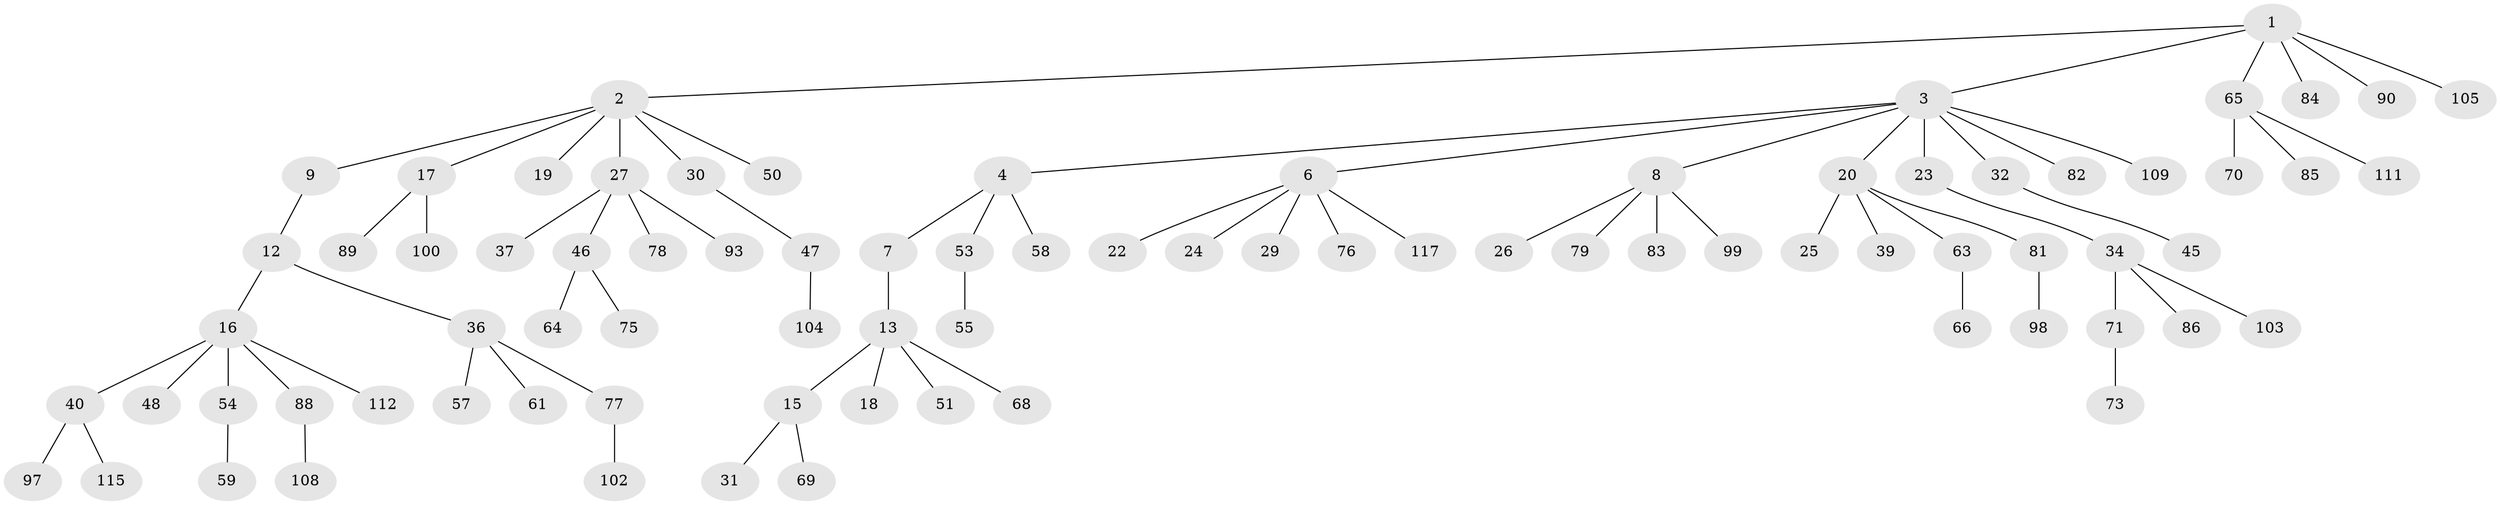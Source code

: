 // original degree distribution, {6: 0.05128205128205128, 4: 0.05128205128205128, 5: 0.02564102564102564, 3: 0.11965811965811966, 2: 0.23076923076923078, 1: 0.5213675213675214}
// Generated by graph-tools (version 1.1) at 2025/11/02/27/25 16:11:25]
// undirected, 82 vertices, 81 edges
graph export_dot {
graph [start="1"]
  node [color=gray90,style=filled];
  1 [super="+42"];
  2 [super="+11"];
  3 [super="+5"];
  4;
  6 [super="+21"];
  7 [super="+107"];
  8 [super="+10"];
  9;
  12 [super="+94"];
  13 [super="+14"];
  15;
  16 [super="+38"];
  17 [super="+41"];
  18;
  19 [super="+35"];
  20 [super="+33"];
  22 [super="+43"];
  23;
  24;
  25 [super="+101"];
  26 [super="+106"];
  27 [super="+28"];
  29;
  30;
  31 [super="+80"];
  32;
  34 [super="+56"];
  36 [super="+52"];
  37;
  39 [super="+44"];
  40 [super="+60"];
  45 [super="+49"];
  46;
  47 [super="+96"];
  48;
  50;
  51;
  53 [super="+62"];
  54 [super="+92"];
  55;
  57;
  58 [super="+95"];
  59 [super="+72"];
  61;
  63;
  64;
  65 [super="+67"];
  66 [super="+87"];
  68;
  69;
  70;
  71 [super="+74"];
  73 [super="+91"];
  75;
  76 [super="+114"];
  77;
  78;
  79;
  81 [super="+110"];
  82;
  83;
  84;
  85;
  86;
  88;
  89;
  90;
  93;
  97;
  98;
  99;
  100;
  102 [super="+113"];
  103;
  104;
  105;
  108 [super="+116"];
  109;
  111;
  112;
  115;
  117;
  1 -- 2;
  1 -- 3;
  1 -- 65;
  1 -- 84;
  1 -- 105;
  1 -- 90;
  2 -- 9;
  2 -- 17;
  2 -- 19;
  2 -- 27;
  2 -- 50;
  2 -- 30;
  3 -- 4;
  3 -- 6;
  3 -- 32;
  3 -- 109;
  3 -- 82;
  3 -- 20;
  3 -- 23;
  3 -- 8;
  4 -- 7;
  4 -- 53;
  4 -- 58;
  6 -- 22;
  6 -- 24;
  6 -- 29;
  6 -- 76;
  6 -- 117;
  7 -- 13;
  8 -- 26;
  8 -- 79;
  8 -- 83;
  8 -- 99;
  9 -- 12;
  12 -- 16;
  12 -- 36;
  13 -- 15;
  13 -- 18;
  13 -- 51;
  13 -- 68;
  15 -- 31;
  15 -- 69;
  16 -- 48;
  16 -- 54;
  16 -- 88;
  16 -- 40;
  16 -- 112;
  17 -- 100;
  17 -- 89;
  20 -- 25;
  20 -- 39;
  20 -- 63;
  20 -- 81;
  23 -- 34;
  27 -- 37;
  27 -- 46;
  27 -- 93;
  27 -- 78;
  30 -- 47;
  32 -- 45;
  34 -- 71;
  34 -- 86;
  34 -- 103;
  36 -- 57;
  36 -- 77;
  36 -- 61;
  40 -- 97;
  40 -- 115;
  46 -- 64;
  46 -- 75;
  47 -- 104;
  53 -- 55;
  54 -- 59;
  63 -- 66;
  65 -- 111;
  65 -- 85;
  65 -- 70;
  71 -- 73;
  77 -- 102;
  81 -- 98;
  88 -- 108;
}
